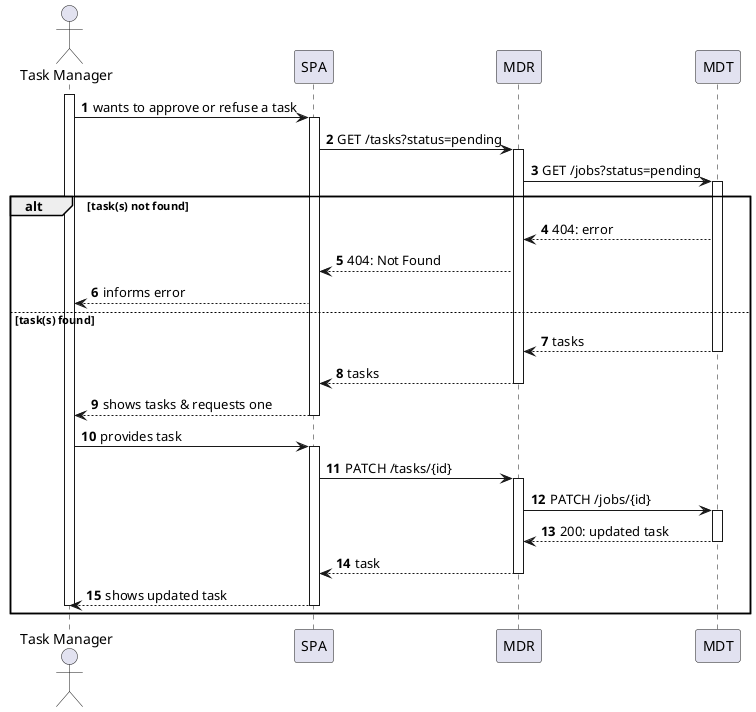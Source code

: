 @startuml
autonumber

actor "Task Manager" as usr

participant "SPA" as ui
participant "MDR" as mdr
participant "MDT" as mdt

activate usr
    usr -> ui : wants to approve or refuse a task
    activate ui
        ui -> mdr : GET /tasks?status=pending
        activate mdr
            mdr -> mdt : GET /jobs?status=pending

            activate mdt

alt task(s) not found
                mdt --> mdr : 404: error
                mdr --> ui : 404: Not Found
                ui --> usr: informs error

else task(s) found
                mdt --> mdr : tasks
            deactivate mdt

            mdr --> ui : tasks
        deactivate mdr

        ui --> usr : shows tasks & requests one
    deactivate ui

    usr -> ui : provides task
    activate ui
        ui -> mdr : PATCH /tasks/{id}
        activate mdr
            mdr -> mdt : PATCH /jobs/{id}
            activate mdt
                mdt --> mdr : 200: updated task
            deactivate mdt

            mdr --> ui : task
        deactivate mdr

            ui --> usr : shows updated task
    deactivate ui
deactivate usr
end

@enduml

